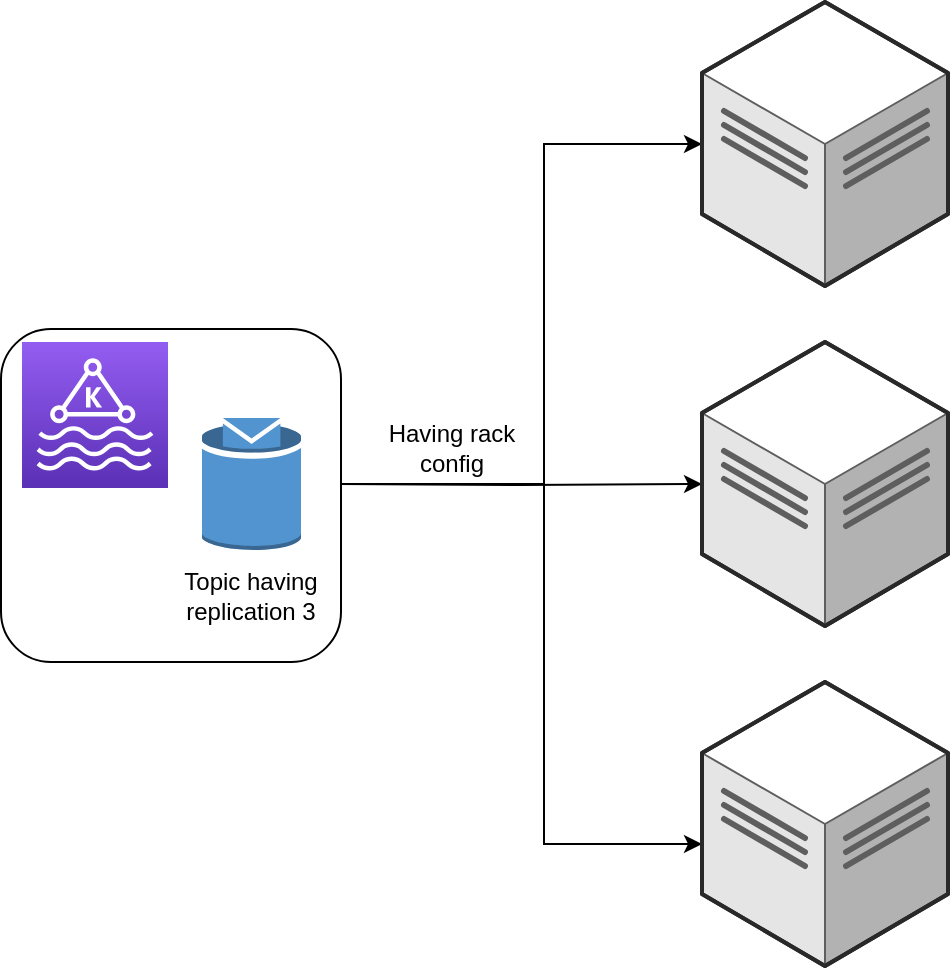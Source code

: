 <mxfile version="21.5.1" type="github">
  <diagram name="Page-1" id="5BRo1lqDKcOuHBqlhCbc">
    <mxGraphModel dx="954" dy="539" grid="1" gridSize="10" guides="1" tooltips="1" connect="1" arrows="1" fold="1" page="1" pageScale="1" pageWidth="827" pageHeight="1169" math="0" shadow="0">
      <root>
        <mxCell id="0" />
        <mxCell id="1" parent="0" />
        <mxCell id="pdIfbIE-d4g4McfvA94v-1" value="" style="sketch=0;points=[[0,0,0],[0.25,0,0],[0.5,0,0],[0.75,0,0],[1,0,0],[0,1,0],[0.25,1,0],[0.5,1,0],[0.75,1,0],[1,1,0],[0,0.25,0],[0,0.5,0],[0,0.75,0],[1,0.25,0],[1,0.5,0],[1,0.75,0]];outlineConnect=0;fontColor=#232F3E;gradientColor=#945DF2;gradientDirection=north;fillColor=#5A30B5;strokeColor=#ffffff;dashed=0;verticalLabelPosition=bottom;verticalAlign=top;align=center;html=1;fontSize=12;fontStyle=0;aspect=fixed;shape=mxgraph.aws4.resourceIcon;resIcon=mxgraph.aws4.managed_streaming_for_kafka;" vertex="1" parent="1">
          <mxGeometry x="260" y="230" width="73" height="73" as="geometry" />
        </mxCell>
        <mxCell id="pdIfbIE-d4g4McfvA94v-9" style="edgeStyle=orthogonalEdgeStyle;rounded=0;orthogonalLoop=1;jettySize=auto;html=1;" edge="1" parent="1" target="pdIfbIE-d4g4McfvA94v-3">
          <mxGeometry relative="1" as="geometry">
            <mxPoint x="520" y="140" as="targetPoint" />
            <mxPoint x="419" y="301" as="sourcePoint" />
            <Array as="points">
              <mxPoint x="521" y="301" />
              <mxPoint x="521" y="131" />
            </Array>
          </mxGeometry>
        </mxCell>
        <mxCell id="pdIfbIE-d4g4McfvA94v-10" style="edgeStyle=orthogonalEdgeStyle;rounded=0;orthogonalLoop=1;jettySize=auto;html=1;" edge="1" parent="1" target="pdIfbIE-d4g4McfvA94v-4">
          <mxGeometry relative="1" as="geometry">
            <mxPoint x="419" y="301" as="sourcePoint" />
          </mxGeometry>
        </mxCell>
        <mxCell id="pdIfbIE-d4g4McfvA94v-11" style="edgeStyle=orthogonalEdgeStyle;rounded=0;orthogonalLoop=1;jettySize=auto;html=1;" edge="1" parent="1" target="pdIfbIE-d4g4McfvA94v-5">
          <mxGeometry relative="1" as="geometry">
            <mxPoint x="520" y="490" as="targetPoint" />
            <mxPoint x="419" y="301" as="sourcePoint" />
            <Array as="points">
              <mxPoint x="521" y="301" />
              <mxPoint x="521" y="481" />
            </Array>
          </mxGeometry>
        </mxCell>
        <mxCell id="pdIfbIE-d4g4McfvA94v-3" value="" style="verticalLabelPosition=bottom;html=1;verticalAlign=top;strokeWidth=1;align=center;outlineConnect=0;dashed=0;outlineConnect=0;shape=mxgraph.aws3d.dataCenter;strokeColor=#5E5E5E;aspect=fixed;" vertex="1" parent="1">
          <mxGeometry x="600" y="60" width="123" height="142" as="geometry" />
        </mxCell>
        <mxCell id="pdIfbIE-d4g4McfvA94v-4" value="" style="verticalLabelPosition=bottom;html=1;verticalAlign=top;strokeWidth=1;align=center;outlineConnect=0;dashed=0;outlineConnect=0;shape=mxgraph.aws3d.dataCenter;strokeColor=#5E5E5E;aspect=fixed;" vertex="1" parent="1">
          <mxGeometry x="600" y="230" width="123" height="142" as="geometry" />
        </mxCell>
        <mxCell id="pdIfbIE-d4g4McfvA94v-5" value="" style="verticalLabelPosition=bottom;html=1;verticalAlign=top;strokeWidth=1;align=center;outlineConnect=0;dashed=0;outlineConnect=0;shape=mxgraph.aws3d.dataCenter;strokeColor=#5E5E5E;aspect=fixed;" vertex="1" parent="1">
          <mxGeometry x="600" y="400" width="123" height="142" as="geometry" />
        </mxCell>
        <mxCell id="pdIfbIE-d4g4McfvA94v-13" value="" style="outlineConnect=0;dashed=0;verticalLabelPosition=bottom;verticalAlign=top;align=center;html=1;shape=mxgraph.aws3.topic;fillColor=#5294CF;gradientColor=none;" vertex="1" parent="1">
          <mxGeometry x="350" y="268" width="49.5" height="66" as="geometry" />
        </mxCell>
        <mxCell id="pdIfbIE-d4g4McfvA94v-14" value="" style="rounded=1;whiteSpace=wrap;html=1;fillColor=none;" vertex="1" parent="1">
          <mxGeometry x="249.5" y="223.5" width="170" height="166.5" as="geometry" />
        </mxCell>
        <mxCell id="pdIfbIE-d4g4McfvA94v-15" value="Topic having replication 3" style="text;html=1;strokeColor=none;fillColor=none;align=center;verticalAlign=middle;whiteSpace=wrap;rounded=0;" vertex="1" parent="1">
          <mxGeometry x="327.38" y="342" width="94.75" height="30" as="geometry" />
        </mxCell>
        <mxCell id="pdIfbIE-d4g4McfvA94v-16" value="Having rack config" style="text;html=1;strokeColor=none;fillColor=none;align=center;verticalAlign=middle;whiteSpace=wrap;rounded=0;" vertex="1" parent="1">
          <mxGeometry x="440" y="268" width="70" height="30" as="geometry" />
        </mxCell>
      </root>
    </mxGraphModel>
  </diagram>
</mxfile>
